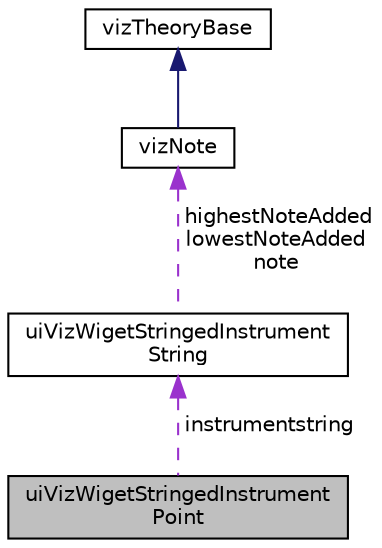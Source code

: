 digraph "uiVizWigetStringedInstrumentPoint"
{
 // LATEX_PDF_SIZE
  edge [fontname="Helvetica",fontsize="10",labelfontname="Helvetica",labelfontsize="10"];
  node [fontname="Helvetica",fontsize="10",shape=record];
  Node1 [label="uiVizWigetStringedInstrument\lPoint",height=0.2,width=0.4,color="black", fillcolor="grey75", style="filled", fontcolor="black",tooltip=" "];
  Node2 -> Node1 [dir="back",color="darkorchid3",fontsize="10",style="dashed",label=" instrumentstring" ,fontname="Helvetica"];
  Node2 [label="uiVizWigetStringedInstrument\lString",height=0.2,width=0.4,color="black", fillcolor="white", style="filled",URL="$classuiVizWigetStringedInstrumentString.html",tooltip=" "];
  Node3 -> Node2 [dir="back",color="darkorchid3",fontsize="10",style="dashed",label=" highestNoteAdded\nlowestNoteAdded\nnote" ,fontname="Helvetica"];
  Node3 [label="vizNote",height=0.2,width=0.4,color="black", fillcolor="white", style="filled",URL="$classvizNote.html",tooltip=" "];
  Node4 -> Node3 [dir="back",color="midnightblue",fontsize="10",style="solid",fontname="Helvetica"];
  Node4 [label="vizTheoryBase",height=0.2,width=0.4,color="black", fillcolor="white", style="filled",URL="$classvizTheoryBase.html",tooltip=" "];
}
